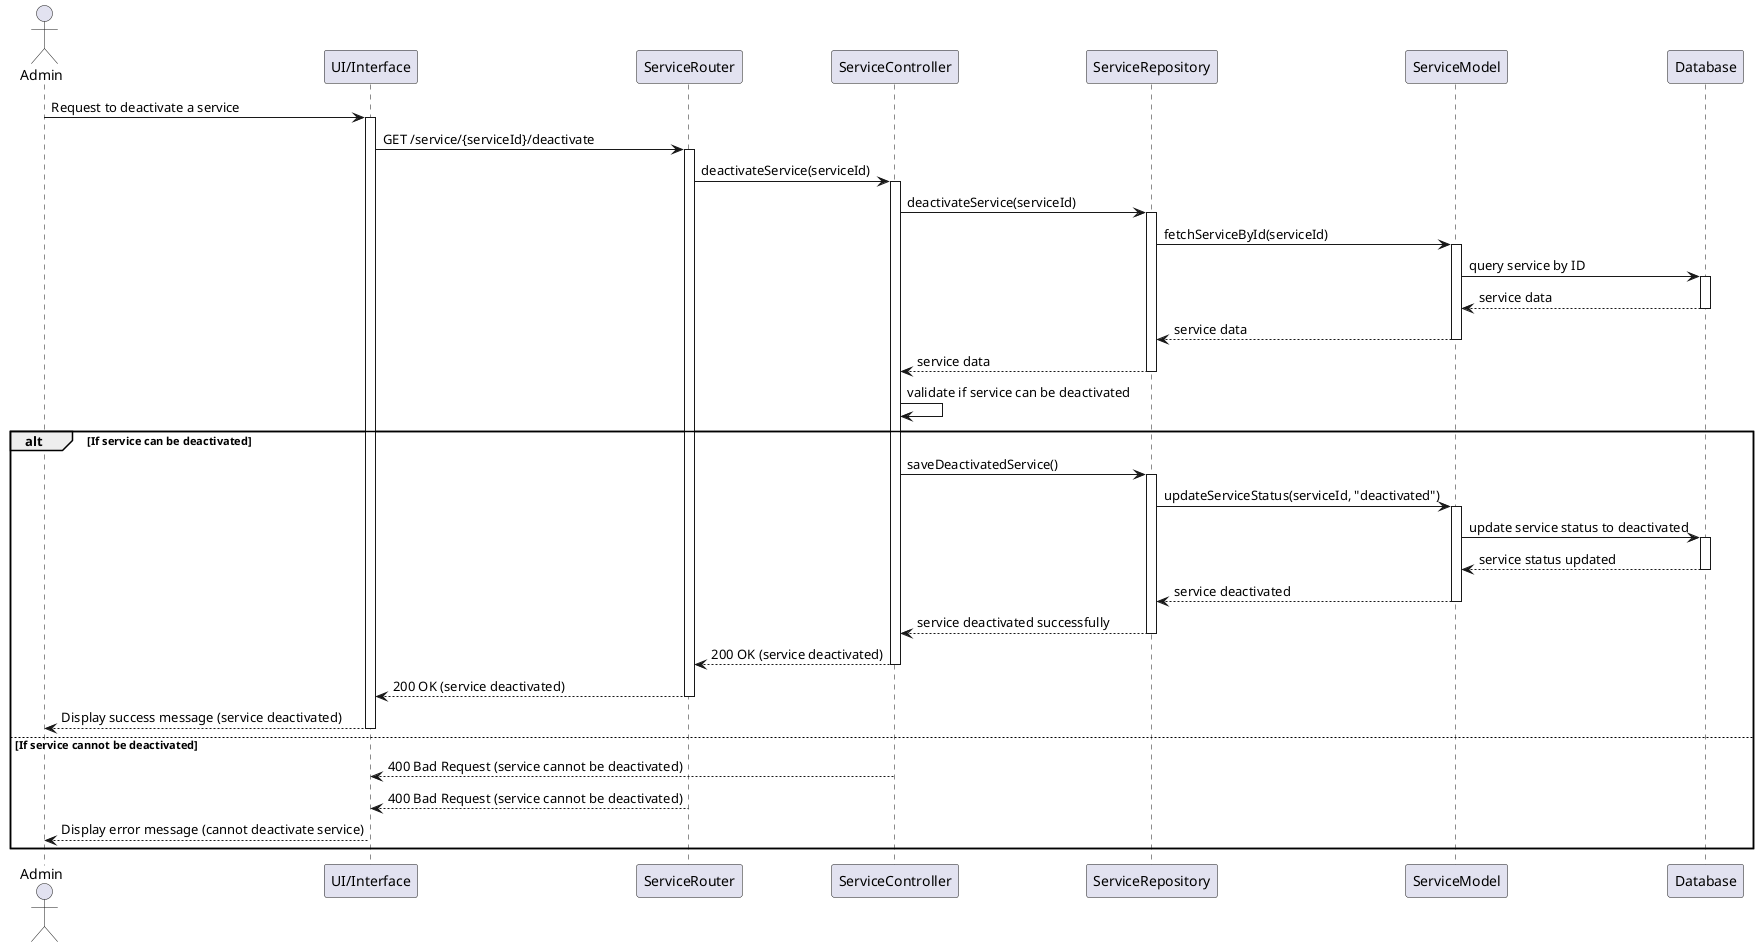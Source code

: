 @startuml
actor Admin
participant "UI/Interface" as UI
participant "ServiceRouter" as Router
participant "ServiceController" as Controller
participant "ServiceRepository" as Repository
participant "ServiceModel" as ServiceModel
participant "Database" as DB

Admin -> UI: Request to deactivate a service
activate UI
UI -> Router: GET /service/{serviceId}/deactivate
activate Router
Router -> Controller: deactivateService(serviceId)
activate Controller
Controller -> Repository: deactivateService(serviceId)
activate Repository

Repository -> ServiceModel: fetchServiceById(serviceId)
activate ServiceModel
ServiceModel -> DB: query service by ID
activate DB
DB --> ServiceModel: service data
deactivate DB
ServiceModel --> Repository: service data
deactivate ServiceModel
Repository --> Controller: service data
deactivate Repository

Controller -> Controller: validate if service can be deactivated
alt If service can be deactivated
    Controller -> Repository: saveDeactivatedService()
    activate Repository
    Repository -> ServiceModel: updateServiceStatus(serviceId, "deactivated")
    activate ServiceModel
    ServiceModel -> DB: update service status to deactivated
    activate DB
    DB --> ServiceModel: service status updated
    deactivate DB
    ServiceModel --> Repository: service deactivated
    deactivate ServiceModel
    Repository --> Controller: service deactivated successfully
    deactivate Repository
    Controller --> Router: 200 OK (service deactivated)
    deactivate Controller
    Router --> UI: 200 OK (service deactivated)
    deactivate Router
    UI --> Admin: Display success message (service deactivated)
    deactivate UI
else If service cannot be deactivated
    Controller --> UI: 400 Bad Request (service cannot be deactivated)
    deactivate Controller
    Router --> UI: 400 Bad Request (service cannot be deactivated)
    deactivate Router
    UI --> Admin: Display error message (cannot deactivate service)
    deactivate UI
end
@enduml
